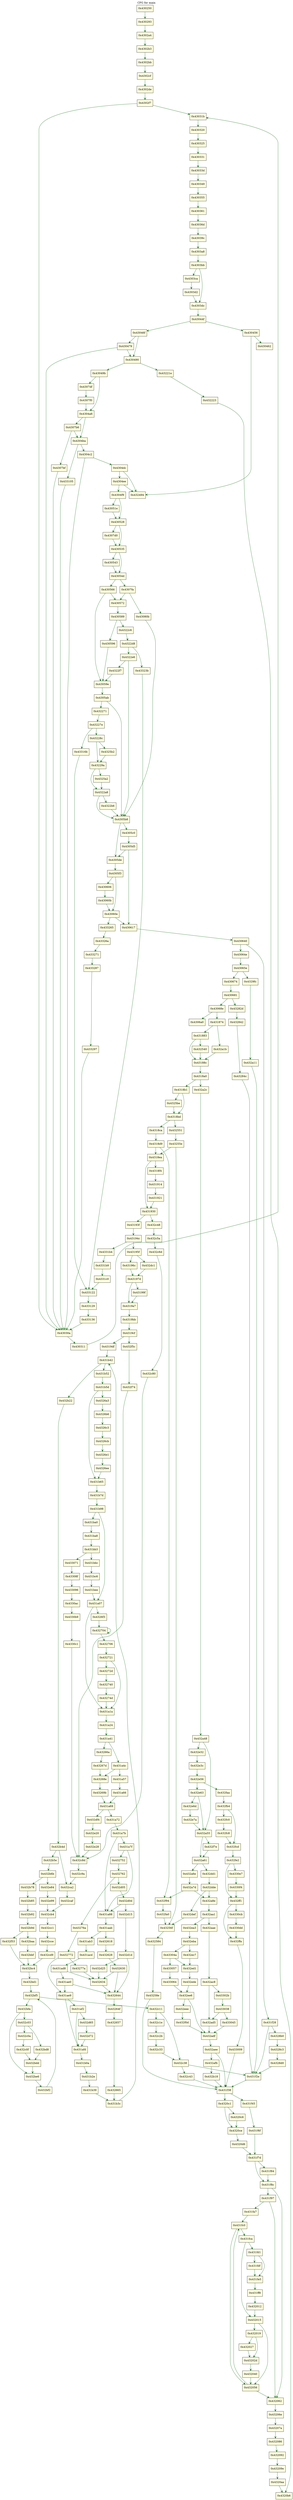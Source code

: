 digraph MainCFG {
    rankdir=TB;
    node [shape=box, style=filled, fillcolor=lightyellow];
    edge [color=darkgreen, arrowhead=vee];
    
    label="CFG for main";
    labelloc=t;
    
    "0x430250" [label="0x430250"];
    "0x430293" [label="0x430293"];
    "0x4302a4" [label="0x4302a4"];
    "0x4302b3" [label="0x4302b3"];
    "0x4302bb" [label="0x4302bb"];
    "0x4302cf" [label="0x4302cf"];
    "0x4302de" [label="0x4302de"];
    "0x4302f7" [label="0x4302f7"];
    "0x43031b" [label="0x43031b"];
    "0x43030a" [label="0x43030a"];
    "0x430320" [label="0x430320"];
    "0x430311" [label="0x430311"];
    "0x430325" [label="0x430325"];
    "0x430331" [label="0x430331"];
    "0x43033d" [label="0x43033d"];
    "0x430349" [label="0x430349"];
    "0x430355" [label="0x430355"];
    "0x430361" [label="0x430361"];
    "0x43036d" [label="0x43036d"];
    "0x43039c" [label="0x43039c"];
    "0x4303a8" [label="0x4303a8"];
    "0x4303bb" [label="0x4303bb"];
    "0x4303ca" [label="0x4303ca"];
    "0x4303dc" [label="0x4303dc"];
    "0x43044f" [label="0x43044f"];
    "0x43046f" [label="0x43046f"];
    "0x430456" [label="0x430456"];
    "0x430490" [label="0x430490"];
    "0x430479" [label="0x430479"];
    "0x430462" [label="0x430462"];
    "0x432494" [label="0x432494"];
    "0x43049b" [label="0x43049b"];
    "0x43221e" [label="0x43221e"];
    "0x4304a6" [label="0x4304a6"];
    "0x4307df" [label="0x4307df"];
    "0x432223" [label="0x432223"];
    "0x4304ba" [label="0x4304ba"];
    "0x4307b6" [label="0x4307b6"];
    "0x4307f0" [label="0x4307f0"];
    "0x4304c2" [label="0x4304c2"];
    "0x433105" [label="0x433105"];
    "0x4307bf" [label="0x4307bf"];
    "0x4304dc" [label="0x4304dc"];
    "0x4304ee" [label="0x4304ee"];
    "0x4304f9" [label="0x4304f9"];
    "0x430528" [label="0x430528"];
    "0x4307d0" [label="0x4307d0"];
    "0x430535" [label="0x430535"];
    "0x43054d" [label="0x43054d"];
    "0x4307fa" [label="0x4307fa"];
    "0x430566" [label="0x430566"];
    "0x43080b" [label="0x43080b"];
    "0x430572" [label="0x430572"];
    "0x43059e" [label="0x43059e"];
    "0x4305b8" [label="0x4305b8"];
    "0x430589" [label="0x430589"];
    "0x4305ab" [label="0x4305ab"];
    "0x4305de" [label="0x4305de"];
    "0x4305c0" [label="0x4305c0"];
    "0x4305f3" [label="0x4305f3"];
    "0x4305d5" [label="0x4305d5"];
    "0x430617" [label="0x430617"];
    "0x430640" [label="0x430640"];
    "0x4322c6" [label="0x4322c6"];
    "0x4322d8" [label="0x4322d8"];
    "0x431f28" [label="0x431f28"];
    "0x43064e" [label="0x43064e"];
    "0x4328b0" [label="0x4328b0"];
    "0x43065e" [label="0x43065e"];
    "0x4328c3" [label="0x4328c3"];
    "0x4320c1" [label="0x4320c1"];
    "0x431f45" [label="0x431f45"];
    "0x4320ce" [label="0x4320ce"];
    "0x4320c6" [label="0x4320c6"];
    "0x4320d6" [label="0x4320d6"];
    "0x4328d0" [label="0x4328d0"];
    "0x431f8c" [label="0x431f8c"];
    "0x431f84" [label="0x431f84"];
    "0x431f97" [label="0x431f97"];
    "0x432062" [label="0x432062"];
    "0x43206e" [label="0x43206e"];
    "0x431fca" [label="0x431fca"];
    "0x432056" [label="0x432056"];
    "0x431f7d" [label="0x431f7d"];
    "0x432015" [label="0x432015"];
    "0x431fd1" [label="0x431fd1"];
    "0x431fc0" [label="0x431fc0"];
    "0x432019" [label="0x432019"];
    "0x431fe5" [label="0x431fe5"];
    "0x43207a" [label="0x43207a"];
    "0x43202d" [label="0x43202d"];
    "0x431ff8" [label="0x431ff8"];
    "0x432040" [label="0x432040"];
    "0x432086" [label="0x432086"];
    "0x4329fc" [label="0x4329fc"];
    "0x430674" [label="0x430674"];
    "0x432a11" [label="0x432a11"];
    "0x430681" [label="0x430681"];
    "0x432092" [label="0x432092"];
    "0x43209e" [label="0x43209e"];
    "0x4320aa" [label="0x4320aa"];
    "0x43282d" [label="0x43282d"];
    "0x43068e" [label="0x43068e"];
    "0x432842" [label="0x432842"];
    "0x431874" [label="0x431874"];
    "0x4306a0" [label="0x4306a0"];
    "0x4320b6" [label="0x4320b6"];
    "0x431883" [label="0x431883"];
    "0x432a1b" [label="0x432a1b"];
    "0x43188c" [label="0x43188c"];
    "0x432540" [label="0x432540"];
    "0x4318a0" [label="0x4318a0"];
    "0x432a2c" [label="0x432a2c"];
    "0x4318b1" [label="0x4318b1"];
    "0x432a48" [label="0x432a48"];
    "0x4325be" [label="0x4325be"];
    "0x4318bd" [label="0x4318bd"];
    "0x432551" [label="0x432551"];
    "0x4318ca" [label="0x4318ca"];
    "0x43255e" [label="0x43255e"];
    "0x4318d9" [label="0x4318d9"];
    "0x432f94" [label="0x432f94"];
    "0x4318ea" [label="0x4318ea"];
    "0x432fa0" [label="0x432fa0"];
    "0x431930" [label="0x431930"];
    "0x4318f4" [label="0x4318f4"];
    "0x43193f" [label="0x43193f"];
    "0x432c48" [label="0x432c48"];
    "0x431914" [label="0x431914"];
    "0x43194c" [label="0x43194c"];
    "0x432c5a" [label="0x432c5a"];
    "0x43256f" [label="0x43256f"];
    "0x432584" [label="0x432584"];
    "0x432c6d" [label="0x432c6d"];
    "0x432271" [label="0x432271"];
    "0x43227e" [label="0x43227e"];
    "0x43060e" [label="0x43060e"];
    "0x430606" [label="0x430606"];
    "0x433265" [label="0x433265"];
    "0x43326a" [label="0x43326a"];
    "0x433271" [label="0x433271"];
    "0x433287" [label="0x433287"];
    "0x433297" [label="0x433297"];
    "0x43323b" [label="0x43323b"];
    "0x4322e6" [label="0x4322e6"];
    "0x433122" [label="0x433122"];
    "0x4322f7" [label="0x4322f7"];
    "0x433129" [label="0x433129"];
    "0x433136" [label="0x433136"];
    "0x43284c" [label="0x43284c"];
    "0x432e32" [label="0x432e32"];
    "0x432a55" [label="0x432a55"];
    "0x432e3c" [label="0x432e3c"];
    "0x432f7e" [label="0x432f7e"];
    "0x432a61" [label="0x432a61"];
    "0x432dd1" [label="0x432dd1"];
    "0x432a6e" [label="0x432a6e"];
    "0x432e56" [label="0x432e56"];
    "0x432dde" [label="0x432dde"];
    "0x432a7d" [label="0x432a7d"];
    "0x4331b4" [label="0x4331b4"];
    "0x43195f" [label="0x43195f"];
    "0x4331b9" [label="0x4331b9"];
    "0x432dc1" [label="0x432dc1"];
    "0x4319a7" [label="0x4319a7"];
    "0x43197d" [label="0x43197d"];
    "0x4319bb" [label="0x4319bb"];
    "0x4331c0" [label="0x4331c0"];
    "0x4319cf" [label="0x4319cf"];
    "0x432f5c" [label="0x432f5c"];
    "0x4319df" [label="0x4319df"];
    "0x432f74" [label="0x432f74"];
    "0x431b42" [label="0x431b42"];
    "0x432b22" [label="0x432b22"];
    "0x431b52" [label="0x431b52"];
    "0x432b4d" [label="0x432b4d"];
    "0x431b5d" [label="0x431b5d"];
    "0x4326a3" [label="0x4326a3"];
    "0x431b65" [label="0x431b65"];
    "0x4326b6" [label="0x4326b6"];
    "0x431b7d" [label="0x431b7d"];
    "0x4326c3" [label="0x4326c3"];
    "0x43258e" [label="0x43258e"];
    "0x43316b" [label="0x43316b"];
    "0x43228c" [label="0x43228c"];
    "0x4325b2" [label="0x4325b2"];
    "0x43229a" [label="0x43229a"];
    "0x4325a2" [label="0x4325a2"];
    "0x4322a8" [label="0x4322a8"];
    "0x4322b6" [label="0x4322b6"];
    "0x432faa" [label="0x432faa"];
    "0x432e63" [label="0x432e63"];
    "0x432fb4" [label="0x432fb4"];
    "0x432e6d" [label="0x432e6d"];
    "0x432e7a" [label="0x432e7a"];
    "0x432fcd" [label="0x432fcd"];
    "0x432fc0" [label="0x432fc0"];
    "0x432fe2" [label="0x432fe2"];
    "0x432def" [label="0x432def"];
    "0x432a8e" [label="0x432a8e"];
    "0x432aa1" [label="0x432aa1"];
    "0x432ea3" [label="0x432ea3"];
    "0x432aae" [label="0x432aae"];
    "0x432eba" [label="0x432eba"];
    "0x432ac8" [label="0x432ac8"];
    "0x43302b" [label="0x43302b"];
    "0x432aee" [label="0x432aee"];
    "0x433038" [label="0x433038"];
    "0x432c8d" [label="0x432c8d"];
    "0x432ca2" [label="0x432ca2"];
    "0x432b5e" [label="0x432b5e"];
    "0x432b6b" [label="0x432b6b"];
    "0x431b98" [label="0x431b98"];
    "0x431a07" [label="0x431a07"];
    "0x431ba0" [label="0x431ba0"];
    "0x431a1a" [label="0x431a1a"];
    "0x431ba8" [label="0x431ba8"];
    "0x431a24" [label="0x431a24"];
    "0x432704" [label="0x432704"];
    "0x432706" [label="0x432706"];
    "0x4326cb" [label="0x4326cb"];
    "0x4326e1" [label="0x4326e1"];
    "0x4326ee" [label="0x4326ee"];
    "0x431f38" [label="0x431f38"];
    "0x432ff1" [label="0x432ff1"];
    "0x4330e7" [label="0x4330e7"];
    "0x432ffa" [label="0x432ffa"];
    "0x4330cb" [label="0x4330cb"];
    "0x4330f4" [label="0x4330f4"];
    "0x433009" [label="0x433009"];
    "0x4330dd" [label="0x4330dd"];
    "0x43304a" [label="0x43304a"];
    "0x433057" [label="0x433057"];
    "0x432ed1" [label="0x432ed1"];
    "0x433064" [label="0x433064"];
    "0x432afb" [label="0x432afb"];
    "0x432b18" [label="0x432b18"];
    "0x433045" [label="0x433045"];
    "0x432adf" [label="0x432adf"];
    "0x432cc1" [label="0x432cc1"];
    "0x432cce" [label="0x432cce"];
    "0x432e84" [label="0x432e84"];
    "0x432b78" [label="0x432b78"];
    "0x432e99" [label="0x432e99"];
    "0x432b85" [label="0x432b85"];
    "0x432b92" [label="0x432b92"];
    "0x431bb3" [label="0x431bb3"];
    "0x433071" [label="0x433071"];
    "0x431bbc" [label="0x431bbc"];
    "0x43308f" [label="0x43308f"];
    "0x431bc6" [label="0x431bc6"];
    "0x433096" [label="0x433096"];
    "0x4330ac" [label="0x4330ac"];
    "0x4330b9" [label="0x4330b9"];
    "0x431a41" [label="0x431a41"];
    "0x432721" [label="0x432721"];
    "0x43272d" [label="0x43272d"];
    "0x432740" [label="0x432740"];
    "0x43274d" [label="0x43274d"];
    "0x432eee" [label="0x432eee"];
    "0x432f0d" [label="0x432f0d"];
    "0x432ee6" [label="0x432ee6"];
    "0x432cd9" [label="0x432cd9"];
    "0x432cb4" [label="0x432cb4"];
    "0x432b9d" [label="0x432b9d"];
    "0x431bee" [label="0x431bee"];
    "0x4330c1" [label="0x4330c1"];
    "0x43266a" [label="0x43266a"];
    "0x431a4c" [label="0x431a4c"];
    "0x43267d" [label="0x43267d"];
    "0x431a57" [label="0x431a57"];
    "0x43268e" [label="0x43268e"];
    "0x43269b" [label="0x43269b"];
    "0x432bc4" [label="0x432bc4"];
    "0x432bd1" [label="0x432bd1"];
    "0x432bf5" [label="0x432bf5"];
    "0x432c11" [label="0x432c11"];
    "0x432bfa" [label="0x432bfa"];
    "0x432c38" [label="0x432c38"];
    "0x432c1e" [label="0x432c1e"];
    "0x432be6" [label="0x432be6"];
    "0x432c03" [label="0x432c03"];
    "0x432c43" [label="0x432c43"];
    "0x432c2b" [label="0x432c2b"];
    "0x432c0a" [label="0x432c0a"];
    "0x432bd8" [label="0x432bd8"];
    "0x432c0f" [label="0x432c0f"];
    "0x432bdd" [label="0x432bdd"];
    "0x432baa" [label="0x432baa"];
    "0x432f53" [label="0x432f53"];
    "0x432df4" [label="0x432df4"];
    "0x431a72" [label="0x431a72"];
    "0x432e20" [label="0x432e20"];
    "0x431a7b" [label="0x431a7b"];
    "0x431a88" [label="0x431a88"];
    "0x431a7f" [label="0x431a7f"];
    "0x432752" [label="0x432752"];
    "0x432762" [label="0x432762"];
    "0x431a69" [label="0x431a69"];
    "0x432e28" [label="0x432e28"];
    "0x431aab" [label="0x431aab"];
    "0x431ab3" [label="0x431ab3"];
    "0x432618" [label="0x432618"];
    "0x431acd" [label="0x431acd"];
    "0x432628" [label="0x432628"];
    "0x432d05" [label="0x432d05"];
    "0x43276a" [label="0x43276a"];
    "0x432d0d" [label="0x432d0d"];
    "0x432772" [label="0x432772"];
    "0x432d15" [label="0x432d15"];
    "0x432d1d" [label="0x432d1d"];
    "0x431ad8" [label="0x431ad8"];
    "0x432630" [label="0x432630"];
    "0x43277a" [label="0x43277a"];
    "0x431ae9" [label="0x431ae9"];
    "0x432634" [label="0x432634"];
    "0x431afd" [label="0x431afd"];
    "0x431af2" [label="0x431af2"];
    "0x432644" [label="0x432644"];
    "0x431b0a" [label="0x431b0a"];
    "0x432d65" [label="0x432d65"];
    "0x432d72" [label="0x432d72"];
    "0x432d25" [label="0x432d25"];
    "0x43264f" [label="0x43264f"];
    "0x431ae0" [label="0x431ae0"];
    "0x431b2e" [label="0x431b2e"];
    "0x432657" [label="0x432657"];
    "0x432665" [label="0x432665"];
    "0x4303d2" [label="0x4303d2"];
    "0x43051e" [label="0x43051e"];
    "0x430543" [label="0x430543"];
    "0x430596" [label="0x430596"];
    "0x431f2e" [label="0x431f2e"];
    "0x431f6f" [label="0x431f6f"];
    "0x431fa7" [label="0x431fa7"];
    "0x432012" [label="0x432012"];
    "0x431fdf" [label="0x431fdf"];
    "0x432027" [label="0x432027"];
    "0x431921" [label="0x431921"];
    "0x432c80" [label="0x432c80"];
    "0x43060b" [label="0x43060b"];
    "0x43196c" [label="0x43196c"];
    "0x43199f" [label="0x43199f"];
    "0x431b3c" [label="0x431b3c"];
    "0x432c9a" [label="0x432c9a"];
    "0x432fc8" [label="0x432fc8"];
    "0x432ad5" [label="0x432ad5"];
    "0x432caf" [label="0x432caf"];
    "0x4326f3" [label="0x4326f3"];
    "0x432ec7" [label="0x432ec7"];
    "0x432ede" [label="0x432ede"];
    "0x431a66" [label="0x431a66"];
    "0x432bbf" [label="0x432bbf"];
    "0x432bf2" [label="0x432bf2"];
    "0x432c33" [label="0x432c33"];
    "0x431b39" [label="0x431b39"];
    
    "0x430250" -> "0x430293";
    "0x430293" -> "0x4302a4";
    "0x4302a4" -> "0x4302b3";
    "0x4302b3" -> "0x4302bb";
    "0x4302bb" -> "0x4302cf";
    "0x4302cf" -> "0x4302de";
    "0x4302de" -> "0x4302f7";
    "0x4302f7" -> "0x43031b";
    "0x4302f7" -> "0x43030a";
    "0x43031b" -> "0x430320";
    "0x43030a" -> "0x430311";
    "0x430320" -> "0x430325";
    "0x430311" -> "0x43031b";
    "0x430325" -> "0x430331";
    "0x430331" -> "0x43033d";
    "0x43033d" -> "0x430349";
    "0x430349" -> "0x430355";
    "0x430355" -> "0x430361";
    "0x430361" -> "0x43036d";
    "0x43036d" -> "0x43039c";
    "0x43039c" -> "0x4303a8";
    "0x4303a8" -> "0x4303bb";
    "0x4303bb" -> "0x4303ca";
    "0x4303bb" -> "0x4303dc";
    "0x4303ca" -> "0x4303d2";
    "0x4303dc" -> "0x43044f";
    "0x43044f" -> "0x43046f";
    "0x43044f" -> "0x430456";
    "0x43046f" -> "0x430490";
    "0x43046f" -> "0x430479";
    "0x430456" -> "0x430462";
    "0x430456" -> "0x432494";
    "0x430490" -> "0x43049b";
    "0x430490" -> "0x43221e";
    "0x430479" -> "0x430490";
    "0x430479" -> "0x43030a";
    "0x43049b" -> "0x4304a6";
    "0x43049b" -> "0x4307df";
    "0x43221e" -> "0x432223";
    "0x4304a6" -> "0x4304ba";
    "0x4304a6" -> "0x4307b6";
    "0x4307df" -> "0x4307f0";
    "0x432223" -> "0x4320b6";
    "0x4304ba" -> "0x4304c2";
    "0x4304ba" -> "0x433105";
    "0x4307b6" -> "0x4307bf";
    "0x4307b6" -> "0x4304ba";
    "0x4307f0" -> "0x4304a6";
    "0x4304c2" -> "0x4304dc";
    "0x4304c2" -> "0x43030a";
    "0x433105" -> "0x43030a";
    "0x4307bf" -> "0x43030a";
    "0x4304dc" -> "0x432494";
    "0x4304dc" -> "0x4304ee";
    "0x4304ee" -> "0x4304f9";
    "0x4304ee" -> "0x432494";
    "0x4304f9" -> "0x430528";
    "0x4304f9" -> "0x43051e";
    "0x430528" -> "0x4307d0";
    "0x430528" -> "0x430535";
    "0x4307d0" -> "0x430535";
    "0x430535" -> "0x43054d";
    "0x430535" -> "0x430543";
    "0x43054d" -> "0x4307fa";
    "0x43054d" -> "0x430566";
    "0x4307fa" -> "0x43080b";
    "0x4307fa" -> "0x430572";
    "0x430566" -> "0x43059e";
    "0x430566" -> "0x430572";
    "0x43080b" -> "0x4305b8";
    "0x430572" -> "0x430589";
    "0x43059e" -> "0x4305ab";
    "0x4305b8" -> "0x4305de";
    "0x4305b8" -> "0x4305c0";
    "0x430589" -> "0x4322c6";
    "0x430589" -> "0x430596";
    "0x4305ab" -> "0x4305b8";
    "0x4305ab" -> "0x432271";
    "0x4305de" -> "0x4305f3";
    "0x4305c0" -> "0x4305d5";
    "0x4305f3" -> "0x43060e";
    "0x4305f3" -> "0x430606";
    "0x4305d5" -> "0x4305de";
    "0x4305d5" -> "0x430617";
    "0x430617" -> "0x430640";
    "0x430640" -> "0x431f28";
    "0x430640" -> "0x43064e";
    "0x4322c6" -> "0x4322d8";
    "0x4322d8" -> "0x43323b";
    "0x4322d8" -> "0x4322e6";
    "0x431f28" -> "0x4328b0";
    "0x431f28" -> "0x431f2e";
    "0x43064e" -> "0x43065e";
    "0x4328b0" -> "0x4328c3";
    "0x43065e" -> "0x4329fc";
    "0x43065e" -> "0x430674";
    "0x4328c3" -> "0x4328d0";
    "0x4320c1" -> "0x4320ce";
    "0x4320c1" -> "0x4320c6";
    "0x431f45" -> "0x431f6f";
    "0x4320ce" -> "0x4320d6";
    "0x4320c6" -> "0x4320ce";
    "0x4320d6" -> "0x431f7d";
    "0x4328d0" -> "0x431f2e";
    "0x431f8c" -> "0x431f97";
    "0x431f8c" -> "0x432062";
    "0x431f84" -> "0x431f8c";
    "0x431f97" -> "0x432062";
    "0x431f97" -> "0x431fa7";
    "0x432062" -> "0x43206e";
    "0x43206e" -> "0x43207a";
    "0x431fca" -> "0x432015";
    "0x431fca" -> "0x431fd1";
    "0x432056" -> "0x432062";
    "0x432056" -> "0x431fc0";
    "0x431f7d" -> "0x431f8c";
    "0x431f7d" -> "0x431f84";
    "0x432015" -> "0x432056";
    "0x432015" -> "0x432019";
    "0x431fd1" -> "0x431fe5";
    "0x431fd1" -> "0x431fdf";
    "0x431fc0" -> "0x431fca";
    "0x431fc0" -> "0x432056";
    "0x432019" -> "0x43202d";
    "0x432019" -> "0x432027";
    "0x431fe5" -> "0x431ff8";
    "0x43207a" -> "0x432086";
    "0x43202d" -> "0x432040";
    "0x431ff8" -> "0x432012";
    "0x432040" -> "0x432056";
    "0x432086" -> "0x432092";
    "0x4329fc" -> "0x432a11";
    "0x430674" -> "0x430681";
    "0x432a11" -> "0x431f2e";
    "0x430681" -> "0x43282d";
    "0x430681" -> "0x43068e";
    "0x432092" -> "0x43209e";
    "0x43209e" -> "0x4320aa";
    "0x4320aa" -> "0x4320b6";
    "0x43282d" -> "0x432842";
    "0x43068e" -> "0x431874";
    "0x43068e" -> "0x4306a0";
    "0x432842" -> "0x43284c";
    "0x431874" -> "0x431883";
    "0x431874" -> "0x432a1b";
    "0x431883" -> "0x43188c";
    "0x431883" -> "0x432540";
    "0x432a1b" -> "0x43188c";
    "0x43188c" -> "0x4318a0";
    "0x432540" -> "0x43188c";
    "0x4318a0" -> "0x432a2c";
    "0x4318a0" -> "0x4318b1";
    "0x432a2c" -> "0x432a48";
    "0x4318b1" -> "0x4325be";
    "0x4318b1" -> "0x4318bd";
    "0x432a48" -> "0x432e32";
    "0x432a48" -> "0x432a55";
    "0x4325be" -> "0x4318bd";
    "0x4318bd" -> "0x432551";
    "0x4318bd" -> "0x4318ca";
    "0x432551" -> "0x43255e";
    "0x4318ca" -> "0x4318d9";
    "0x43255e" -> "0x43256f";
    "0x43255e" -> "0x4318ea";
    "0x4318d9" -> "0x432f94";
    "0x4318d9" -> "0x4318ea";
    "0x432f94" -> "0x432fa0";
    "0x4318ea" -> "0x431930";
    "0x4318ea" -> "0x4318f4";
    "0x432fa0" -> "0x43256f";
    "0x431930" -> "0x43193f";
    "0x431930" -> "0x432c48";
    "0x4318f4" -> "0x431914";
    "0x43193f" -> "0x43194c";
    "0x432c48" -> "0x432c5a";
    "0x431914" -> "0x431921";
    "0x43194c" -> "0x4331b4";
    "0x43194c" -> "0x43195f";
    "0x432c5a" -> "0x432c6d";
    "0x43256f" -> "0x432584";
    "0x432584" -> "0x43258e";
    "0x432c6d" -> "0x432c80";
    "0x432271" -> "0x43227e";
    "0x43227e" -> "0x43316b";
    "0x43227e" -> "0x43228c";
    "0x43060e" -> "0x433265";
    "0x43060e" -> "0x430617";
    "0x430606" -> "0x43060b";
    "0x433265" -> "0x43326a";
    "0x43326a" -> "0x433271";
    "0x433271" -> "0x433287";
    "0x433287" -> "0x433297";
    "0x433297" -> "0x43030a";
    "0x43323b" -> "0x433122";
    "0x4322e6" -> "0x4305b8";
    "0x4322e6" -> "0x4322f7";
    "0x433122" -> "0x433129";
    "0x4322f7" -> "0x43059e";
    "0x433129" -> "0x433136";
    "0x433136" -> "0x43030a";
    "0x43284c" -> "0x431f2e";
    "0x432e32" -> "0x432e3c";
    "0x432a55" -> "0x432f7e";
    "0x432a55" -> "0x432a61";
    "0x432e3c" -> "0x432e56";
    "0x432f7e" -> "0x432a61";
    "0x432a61" -> "0x432dd1";
    "0x432a61" -> "0x432a6e";
    "0x432dd1" -> "0x432dde";
    "0x432a6e" -> "0x432a7d";
    "0x432e56" -> "0x432faa";
    "0x432e56" -> "0x432e63";
    "0x432dde" -> "0x432def";
    "0x432dde" -> "0x432a8e";
    "0x432a7d" -> "0x432f94";
    "0x432a7d" -> "0x432a8e";
    "0x4331b4" -> "0x4331b9";
    "0x43195f" -> "0x432dc1";
    "0x43195f" -> "0x43196c";
    "0x4331b9" -> "0x4331c0";
    "0x432dc1" -> "0x43197d";
    "0x4319a7" -> "0x4319bb";
    "0x43197d" -> "0x4319a7";
    "0x43197d" -> "0x43199f";
    "0x4319bb" -> "0x4319cf";
    "0x4331c0" -> "0x433122";
    "0x4319cf" -> "0x432f5c";
    "0x4319cf" -> "0x4319df";
    "0x432f5c" -> "0x432f74";
    "0x4319df" -> "0x431b42";
    "0x432f74" -> "0x432c8d";
    "0x431b42" -> "0x432b22";
    "0x431b42" -> "0x431b52";
    "0x432b22" -> "0x432b4d";
    "0x431b52" -> "0x431b5d";
    "0x432b4d" -> "0x432ca2";
    "0x432b4d" -> "0x432b5e";
    "0x431b5d" -> "0x4326a3";
    "0x431b5d" -> "0x431b65";
    "0x4326a3" -> "0x4326b6";
    "0x431b65" -> "0x431b7d";
    "0x4326b6" -> "0x4326c3";
    "0x431b7d" -> "0x431b98";
    "0x4326c3" -> "0x4326cb";
    "0x43258e" -> "0x431f38";
    "0x43316b" -> "0x433122";
    "0x43228c" -> "0x4325b2";
    "0x43228c" -> "0x43229a";
    "0x4325b2" -> "0x43229a";
    "0x43229a" -> "0x4325a2";
    "0x43229a" -> "0x4322a8";
    "0x4325a2" -> "0x4322a8";
    "0x4322a8" -> "0x4322b6";
    "0x4322a8" -> "0x4305b8";
    "0x4322b6" -> "0x4305b8";
    "0x432faa" -> "0x432fb4";
    "0x432e63" -> "0x432a55";
    "0x432e63" -> "0x432e6d";
    "0x432fb4" -> "0x432fcd";
    "0x432fb4" -> "0x432fc0";
    "0x432e6d" -> "0x432e7a";
    "0x432e7a" -> "0x432a55";
    "0x432fcd" -> "0x432fe2";
    "0x432fc0" -> "0x432fc8";
    "0x432fe2" -> "0x432ff1";
    "0x432fe2" -> "0x4330e7";
    "0x432def" -> "0x43256f";
    "0x432a8e" -> "0x432aa1";
    "0x432aa1" -> "0x432ea3";
    "0x432aa1" -> "0x432aae";
    "0x432ea3" -> "0x432eba";
    "0x432aae" -> "0x432ac8";
    "0x432eba" -> "0x43304a";
    "0x432eba" -> "0x432ec7";
    "0x432ac8" -> "0x43302b";
    "0x432ac8" -> "0x432ad5";
    "0x43302b" -> "0x433038";
    "0x432aee" -> "0x432afb";
    "0x432aee" -> "0x431f38";
    "0x433038" -> "0x433045";
    "0x433038" -> "0x432ad5";
    "0x432c8d" -> "0x432c9a";
    "0x432ca2" -> "0x432caf";
    "0x432b5e" -> "0x432b6b";
    "0x432b6b" -> "0x432e84";
    "0x432b6b" -> "0x432b78";
    "0x431b98" -> "0x431a07";
    "0x431b98" -> "0x431ba0";
    "0x431a07" -> "0x431a1a";
    "0x431a07" -> "0x4326f3";
    "0x431ba0" -> "0x431ba8";
    "0x431a1a" -> "0x431a24";
    "0x431ba8" -> "0x431bb3";
    "0x431a24" -> "0x431a41";
    "0x432704" -> "0x432704";
    "0x432704" -> "0x432706";
    "0x432706" -> "0x432721";
    "0x4326cb" -> "0x4326e1";
    "0x4326e1" -> "0x4326ee";
    "0x4326ee" -> "0x431b65";
    "0x431f38" -> "0x4320c1";
    "0x431f38" -> "0x431f45";
    "0x432ff1" -> "0x432ffa";
    "0x432ff1" -> "0x4330cb";
    "0x4330e7" -> "0x4330f4";
    "0x432ffa" -> "0x433009";
    "0x4330cb" -> "0x4330dd";
    "0x4330f4" -> "0x432ff1";
    "0x433009" -> "0x431f38";
    "0x4330dd" -> "0x432ffa";
    "0x43304a" -> "0x433057";
    "0x43304a" -> "0x432ed1";
    "0x433057" -> "0x433064";
    "0x432ed1" -> "0x432ede";
    "0x433064" -> "0x432ee6";
    "0x432afb" -> "0x432b18";
    "0x432b18" -> "0x431f38";
    "0x433045" -> "0x432adf";
    "0x432adf" -> "0x432aee";
    "0x432cc1" -> "0x432cce";
    "0x432cce" -> "0x432cd9";
    "0x432e84" -> "0x432e99";
    "0x432b78" -> "0x432b85";
    "0x432e99" -> "0x432cb4";
    "0x432b85" -> "0x432b92";
    "0x432b92" -> "0x432b9d";
    "0x431bb3" -> "0x433071";
    "0x431bb3" -> "0x431bbc";
    "0x433071" -> "0x43308f";
    "0x431bbc" -> "0x431bc6";
    "0x43308f" -> "0x433096";
    "0x431bc6" -> "0x431bee";
    "0x433096" -> "0x4330ac";
    "0x4330ac" -> "0x4330b9";
    "0x4330b9" -> "0x4330c1";
    "0x431a41" -> "0x43266a";
    "0x431a41" -> "0x431a4c";
    "0x432721" -> "0x431a1a";
    "0x432721" -> "0x43272d";
    "0x43272d" -> "0x432740";
    "0x432740" -> "0x43274d";
    "0x43274d" -> "0x431a1a";
    "0x432eee" -> "0x432f0d";
    "0x432f0d" -> "0x432adf";
    "0x432ee6" -> "0x432adf";
    "0x432ee6" -> "0x432eee";
    "0x432cd9" -> "0x432bc4";
    "0x432cb4" -> "0x432cc1";
    "0x432b9d" -> "0x432baa";
    "0x432b9d" -> "0x432f53";
    "0x431bee" -> "0x431a07";
    "0x4330c1" -> "0x432c8d";
    "0x43266a" -> "0x43267d";
    "0x431a4c" -> "0x431a57";
    "0x431a4c" -> "0x43268e";
    "0x43267d" -> "0x43268e";
    "0x431a57" -> "0x431a66";
    "0x43268e" -> "0x43269b";
    "0x43269b" -> "0x431a69";
    "0x432bc4" -> "0x432bd1";
    "0x432bd1" -> "0x432bf5";
    "0x432bf5" -> "0x432c11";
    "0x432bf5" -> "0x432bfa";
    "0x432c11" -> "0x432c38";
    "0x432c11" -> "0x432c1e";
    "0x432bfa" -> "0x432be6";
    "0x432bfa" -> "0x432c03";
    "0x432c38" -> "0x432c43";
    "0x432c38" -> "0x431f2e";
    "0x432c1e" -> "0x432c2b";
    "0x432be6" -> "0x432bf2";
    "0x432c03" -> "0x432c0a";
    "0x432c03" -> "0x432bd8";
    "0x432c43" -> "0x431f38";
    "0x432c2b" -> "0x432c33";
    "0x432c0a" -> "0x432c0f";
    "0x432bd8" -> "0x432bdd";
    "0x432c0f" -> "0x432bdd";
    "0x432bdd" -> "0x432be6";
    "0x432baa" -> "0x432bbf";
    "0x432f53" -> "0x432bc4";
    "0x432df4" -> "0x432e20";
    "0x431a72" -> "0x431a7b";
    "0x432e20" -> "0x432e28";
    "0x431a7b" -> "0x431a88";
    "0x431a7b" -> "0x431a7f";
    "0x431a88" -> "0x431aab";
    "0x431a7f" -> "0x431a88";
    "0x431a7f" -> "0x432752";
    "0x432752" -> "0x432762";
    "0x432762" -> "0x432d05";
    "0x432762" -> "0x43276a";
    "0x431a69" -> "0x432df4";
    "0x431a69" -> "0x431a72";
    "0x432e28" -> "0x432c8d";
    "0x431aab" -> "0x431ab3";
    "0x431aab" -> "0x432618";
    "0x431ab3" -> "0x431acd";
    "0x432618" -> "0x432628";
    "0x431acd" -> "0x431ad8";
    "0x432628" -> "0x432630";
    "0x432d05" -> "0x432d0d";
    "0x43276a" -> "0x432772";
    "0x432d0d" -> "0x431a88";
    "0x432d0d" -> "0x432d15";
    "0x432772" -> "0x43277a";
    "0x432772" -> "0x431ae9";
    "0x432d15" -> "0x432d1d";
    "0x432d1d" -> "0x432d25";
    "0x432d1d" -> "0x432644";
    "0x431ad8" -> "0x432634";
    "0x431ad8" -> "0x431ae0";
    "0x432630" -> "0x432634";
    "0x432630" -> "0x432644";
    "0x43277a" -> "0x432634";
    "0x431ae9" -> "0x431afd";
    "0x431ae9" -> "0x431af2";
    "0x432634" -> "0x432644";
    "0x431afd" -> "0x431b0a";
    "0x431af2" -> "0x432d65";
    "0x431af2" -> "0x431afd";
    "0x432644" -> "0x43264f";
    "0x431b0a" -> "0x431b2e";
    "0x432d65" -> "0x432d72";
    "0x432d72" -> "0x431afd";
    "0x432d25" -> "0x432634";
    "0x43264f" -> "0x432657";
    "0x431ae0" -> "0x432644";
    "0x431ae0" -> "0x431ae9";
    "0x431b2e" -> "0x431b39";
    "0x432657" -> "0x432665";
    "0x432665" -> "0x431b3c";
    "0x4303d2" -> "0x4303dc";
    "0x43051e" -> "0x430528";
    "0x430543" -> "0x43054d";
    "0x430596" -> "0x43059e";
    "0x431f2e" -> "0x431f38";
    "0x431f6f" -> "0x431f7d";
    "0x431fa7" -> "0x431fc0";
    "0x432012" -> "0x432015";
    "0x431fdf" -> "0x431fe5";
    "0x432027" -> "0x43202d";
    "0x431921" -> "0x431930";
    "0x432c80" -> "0x432c8d";
    "0x43060b" -> "0x43060e";
    "0x43196c" -> "0x43197d";
    "0x43199f" -> "0x4319a7";
    "0x431b3c" -> "0x431b42";
    "0x432c9a" -> "0x432ca2";
    "0x432fc8" -> "0x432fcd";
    "0x432ad5" -> "0x432adf";
    "0x432caf" -> "0x432cb4";
    "0x4326f3" -> "0x432704";
    "0x432ec7" -> "0x432ed1";
    "0x432ede" -> "0x432ee6";
    "0x431a66" -> "0x431a69";
    "0x432bbf" -> "0x432bc4";
    "0x432bf2" -> "0x432bf5";
    "0x432c33" -> "0x432c38";
    "0x431b39" -> "0x431b3c";
}
